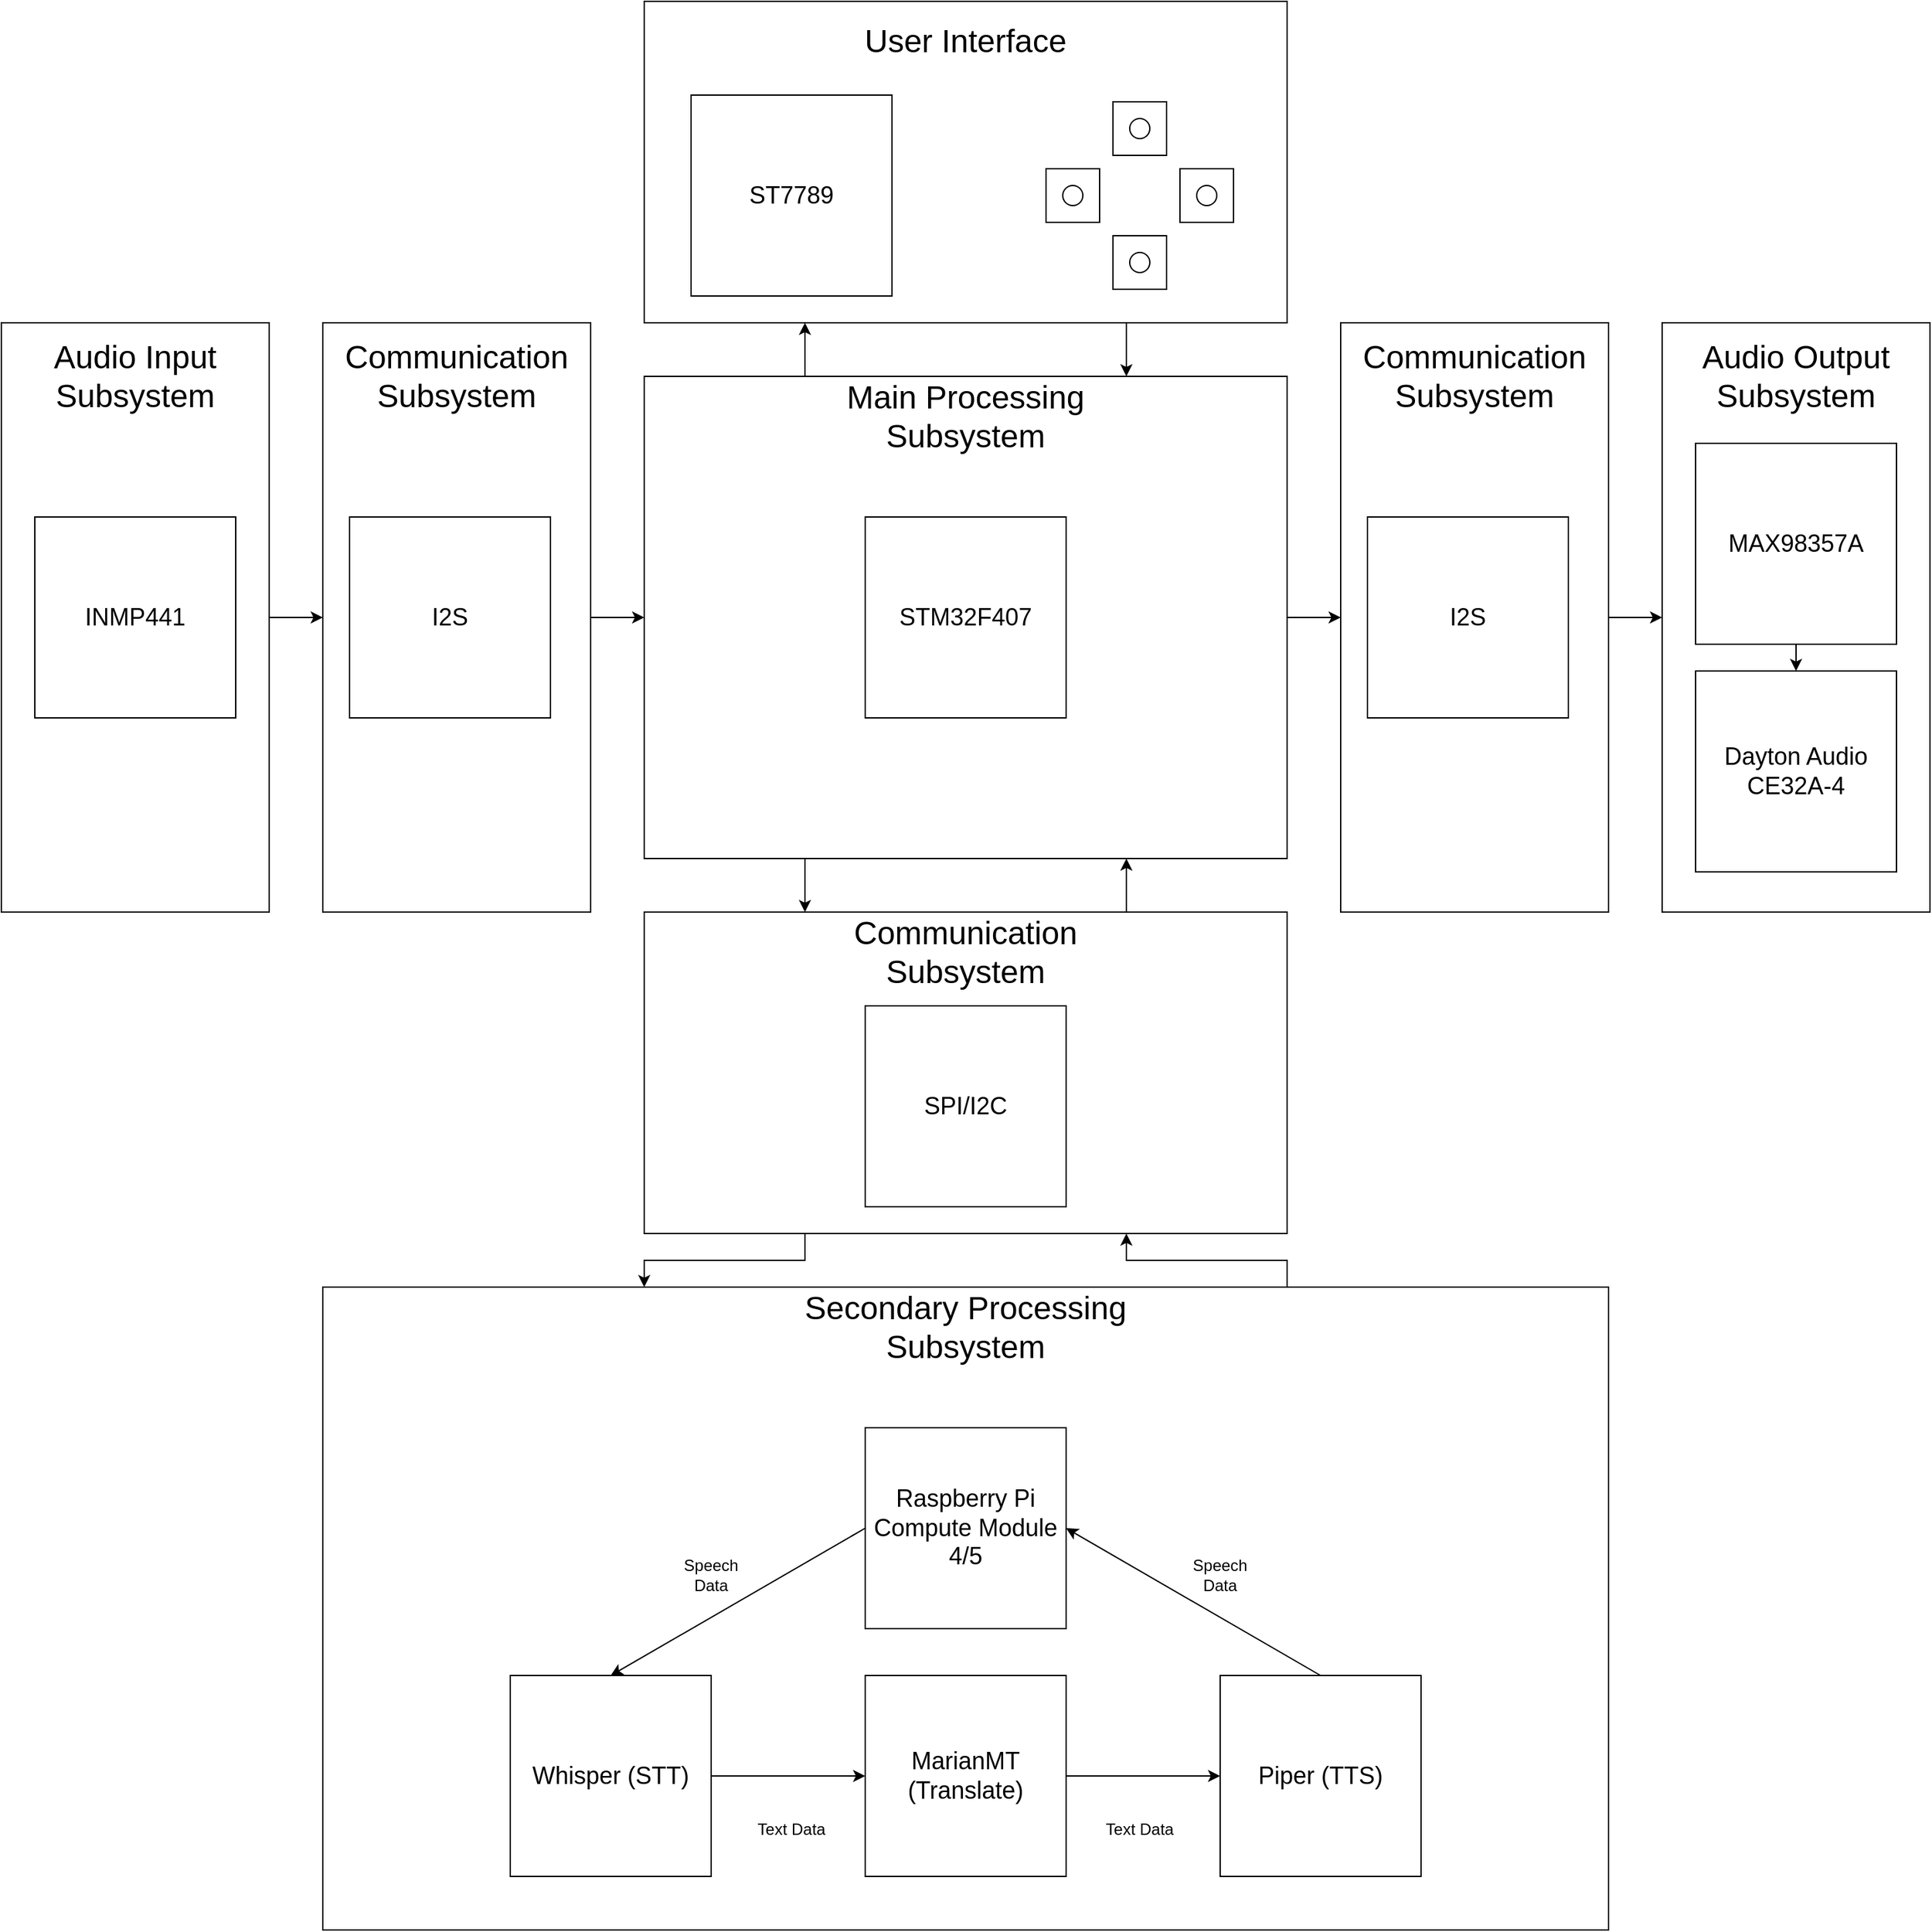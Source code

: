 <mxfile version="26.0.10">
  <diagram name="Page-1" id="KYx6GJGZJKJEIgQyoxsa">
    <mxGraphModel dx="3955" dy="1740" grid="1" gridSize="10" guides="1" tooltips="1" connect="1" arrows="1" fold="1" page="1" pageScale="1" pageWidth="850" pageHeight="1100" math="0" shadow="0">
      <root>
        <mxCell id="0" />
        <mxCell id="1" parent="0" />
        <mxCell id="-2ontFsn7m-PwmhKNquD-11" value="" style="rounded=0;whiteSpace=wrap;html=1;" vertex="1" parent="1">
          <mxGeometry x="1200" y="440" width="200" height="440" as="geometry" />
        </mxCell>
        <mxCell id="-2ontFsn7m-PwmhKNquD-26" style="edgeStyle=orthogonalEdgeStyle;rounded=0;orthogonalLoop=1;jettySize=auto;html=1;exitX=0;exitY=0.25;exitDx=0;exitDy=0;entryX=0;entryY=0.5;entryDx=0;entryDy=0;" edge="1" parent="1" source="-2ontFsn7m-PwmhKNquD-2" target="-2ontFsn7m-PwmhKNquD-3">
          <mxGeometry relative="1" as="geometry">
            <Array as="points">
              <mxPoint x="530" y="570" />
              <mxPoint x="530" y="700" />
              <mxPoint x="570" y="700" />
              <mxPoint x="570" y="660" />
            </Array>
          </mxGeometry>
        </mxCell>
        <mxCell id="-2ontFsn7m-PwmhKNquD-36" style="edgeStyle=orthogonalEdgeStyle;rounded=0;orthogonalLoop=1;jettySize=auto;html=1;exitX=0.25;exitY=1;exitDx=0;exitDy=0;entryX=0.25;entryY=0;entryDx=0;entryDy=0;" edge="1" parent="1" source="-2ontFsn7m-PwmhKNquD-2" target="-2ontFsn7m-PwmhKNquD-17">
          <mxGeometry relative="1" as="geometry" />
        </mxCell>
        <mxCell id="-2ontFsn7m-PwmhKNquD-47" style="edgeStyle=orthogonalEdgeStyle;rounded=0;orthogonalLoop=1;jettySize=auto;html=1;exitX=1;exitY=0.5;exitDx=0;exitDy=0;entryX=0;entryY=0.5;entryDx=0;entryDy=0;" edge="1" parent="1" source="-2ontFsn7m-PwmhKNquD-2" target="-2ontFsn7m-PwmhKNquD-42">
          <mxGeometry relative="1" as="geometry" />
        </mxCell>
        <mxCell id="-2ontFsn7m-PwmhKNquD-79" style="edgeStyle=orthogonalEdgeStyle;rounded=0;orthogonalLoop=1;jettySize=auto;html=1;exitX=0.25;exitY=0;exitDx=0;exitDy=0;entryX=0.25;entryY=1;entryDx=0;entryDy=0;" edge="1" parent="1" source="-2ontFsn7m-PwmhKNquD-2" target="-2ontFsn7m-PwmhKNquD-68">
          <mxGeometry relative="1" as="geometry" />
        </mxCell>
        <mxCell id="-2ontFsn7m-PwmhKNquD-2" value="" style="rounded=0;whiteSpace=wrap;html=1;align=left;movable=1;resizable=1;rotatable=1;deletable=1;editable=1;locked=0;connectable=1;" vertex="1" parent="1">
          <mxGeometry x="440" y="480" width="480" height="360" as="geometry" />
        </mxCell>
        <mxCell id="-2ontFsn7m-PwmhKNquD-3" value="&lt;font style=&quot;font-size: 18px;&quot;&gt;STM32F407&lt;/font&gt;" style="whiteSpace=wrap;html=1;aspect=fixed;movable=1;resizable=1;rotatable=1;deletable=1;editable=1;locked=0;connectable=1;" vertex="1" parent="1">
          <mxGeometry x="605" y="585" width="150" height="150" as="geometry" />
        </mxCell>
        <mxCell id="-2ontFsn7m-PwmhKNquD-4" value="&lt;div style=&quot;&quot;&gt;&lt;span style=&quot;background-color: transparent; color: light-dark(rgb(0, 0, 0), rgb(255, 255, 255));&quot;&gt;&lt;font style=&quot;font-size: 24px;&quot;&gt;Main Processing Subsystem&lt;/font&gt;&lt;/span&gt;&lt;/div&gt;" style="text;html=1;align=center;verticalAlign=middle;whiteSpace=wrap;rounded=0;movable=1;resizable=1;rotatable=1;deletable=1;editable=1;locked=0;connectable=1;" vertex="1" parent="1">
          <mxGeometry x="540" y="490" width="280" height="40" as="geometry" />
        </mxCell>
        <mxCell id="-2ontFsn7m-PwmhKNquD-45" style="edgeStyle=orthogonalEdgeStyle;rounded=0;orthogonalLoop=1;jettySize=auto;html=1;exitX=1;exitY=0.5;exitDx=0;exitDy=0;entryX=0;entryY=0.5;entryDx=0;entryDy=0;" edge="1" parent="1" source="-2ontFsn7m-PwmhKNquD-13" target="-2ontFsn7m-PwmhKNquD-39">
          <mxGeometry relative="1" as="geometry" />
        </mxCell>
        <mxCell id="-2ontFsn7m-PwmhKNquD-13" value="" style="rounded=0;whiteSpace=wrap;html=1;" vertex="1" parent="1">
          <mxGeometry x="-40" y="440" width="200" height="440" as="geometry" />
        </mxCell>
        <mxCell id="-2ontFsn7m-PwmhKNquD-14" value="&lt;font style=&quot;font-size: 24px;&quot;&gt;Audio Input Subsystem&lt;/font&gt;" style="text;html=1;align=center;verticalAlign=middle;whiteSpace=wrap;rounded=0;" vertex="1" parent="1">
          <mxGeometry x="-40" y="440" width="200" height="80" as="geometry" />
        </mxCell>
        <mxCell id="-2ontFsn7m-PwmhKNquD-16" value="&lt;font style=&quot;font-size: 24px;&quot;&gt;Audio Output Subsystem&lt;/font&gt;" style="text;html=1;align=center;verticalAlign=middle;whiteSpace=wrap;rounded=0;" vertex="1" parent="1">
          <mxGeometry x="1200" y="440" width="200" height="80" as="geometry" />
        </mxCell>
        <mxCell id="-2ontFsn7m-PwmhKNquD-37" style="edgeStyle=orthogonalEdgeStyle;rounded=0;orthogonalLoop=1;jettySize=auto;html=1;exitX=0.75;exitY=0;exitDx=0;exitDy=0;entryX=0.75;entryY=1;entryDx=0;entryDy=0;" edge="1" parent="1" source="-2ontFsn7m-PwmhKNquD-17" target="-2ontFsn7m-PwmhKNquD-2">
          <mxGeometry relative="1" as="geometry" />
        </mxCell>
        <mxCell id="-2ontFsn7m-PwmhKNquD-53" style="edgeStyle=orthogonalEdgeStyle;rounded=0;orthogonalLoop=1;jettySize=auto;html=1;exitX=0.25;exitY=1;exitDx=0;exitDy=0;entryX=0.25;entryY=0;entryDx=0;entryDy=0;" edge="1" parent="1" source="-2ontFsn7m-PwmhKNquD-17" target="-2ontFsn7m-PwmhKNquD-49">
          <mxGeometry relative="1" as="geometry" />
        </mxCell>
        <mxCell id="-2ontFsn7m-PwmhKNquD-17" value="" style="rounded=0;whiteSpace=wrap;html=1;" vertex="1" parent="1">
          <mxGeometry x="440" y="880" width="480" height="240" as="geometry" />
        </mxCell>
        <mxCell id="-2ontFsn7m-PwmhKNquD-18" value="&lt;font style=&quot;font-size: 24px;&quot;&gt;Communication Subsystem&lt;/font&gt;" style="text;html=1;align=center;verticalAlign=middle;whiteSpace=wrap;rounded=0;" vertex="1" parent="1">
          <mxGeometry x="585" y="890" width="190" height="40" as="geometry" />
        </mxCell>
        <mxCell id="-2ontFsn7m-PwmhKNquD-19" value="&lt;font style=&quot;font-size: 18px;&quot;&gt;INMP441&lt;/font&gt;" style="whiteSpace=wrap;html=1;aspect=fixed;movable=1;resizable=1;rotatable=1;deletable=1;editable=1;locked=0;connectable=1;" vertex="1" parent="1">
          <mxGeometry x="-15" y="585" width="150" height="150" as="geometry" />
        </mxCell>
        <mxCell id="-2ontFsn7m-PwmhKNquD-22" style="edgeStyle=orthogonalEdgeStyle;rounded=0;orthogonalLoop=1;jettySize=auto;html=1;exitX=0.5;exitY=1;exitDx=0;exitDy=0;entryX=0.5;entryY=0;entryDx=0;entryDy=0;" edge="1" parent="1" source="-2ontFsn7m-PwmhKNquD-20" target="-2ontFsn7m-PwmhKNquD-21">
          <mxGeometry relative="1" as="geometry" />
        </mxCell>
        <mxCell id="-2ontFsn7m-PwmhKNquD-20" value="&lt;font style=&quot;font-size: 18px;&quot;&gt;MAX98357A&lt;/font&gt;" style="whiteSpace=wrap;html=1;aspect=fixed;movable=1;resizable=1;rotatable=1;deletable=1;editable=1;locked=0;connectable=1;" vertex="1" parent="1">
          <mxGeometry x="1225" y="530" width="150" height="150" as="geometry" />
        </mxCell>
        <mxCell id="-2ontFsn7m-PwmhKNquD-21" value="&lt;font style=&quot;font-size: 18px;&quot;&gt;Dayton Audio CE32A-4&lt;/font&gt;" style="whiteSpace=wrap;html=1;aspect=fixed;movable=1;resizable=1;rotatable=1;deletable=1;editable=1;locked=0;connectable=1;" vertex="1" parent="1">
          <mxGeometry x="1225" y="700" width="150" height="150" as="geometry" />
        </mxCell>
        <mxCell id="-2ontFsn7m-PwmhKNquD-38" value="&lt;font style=&quot;font-size: 18px;&quot;&gt;SPI/I2C&lt;/font&gt;" style="whiteSpace=wrap;html=1;aspect=fixed;movable=1;resizable=1;rotatable=1;deletable=1;editable=1;locked=0;connectable=1;" vertex="1" parent="1">
          <mxGeometry x="605" y="950" width="150" height="150" as="geometry" />
        </mxCell>
        <mxCell id="-2ontFsn7m-PwmhKNquD-46" style="edgeStyle=orthogonalEdgeStyle;rounded=0;orthogonalLoop=1;jettySize=auto;html=1;exitX=1;exitY=0.5;exitDx=0;exitDy=0;entryX=0;entryY=0.5;entryDx=0;entryDy=0;" edge="1" parent="1" source="-2ontFsn7m-PwmhKNquD-39" target="-2ontFsn7m-PwmhKNquD-2">
          <mxGeometry relative="1" as="geometry" />
        </mxCell>
        <mxCell id="-2ontFsn7m-PwmhKNquD-39" value="" style="rounded=0;whiteSpace=wrap;html=1;" vertex="1" parent="1">
          <mxGeometry x="200" y="440" width="200" height="440" as="geometry" />
        </mxCell>
        <mxCell id="-2ontFsn7m-PwmhKNquD-40" value="&lt;font style=&quot;font-size: 24px;&quot;&gt;Communication Subsystem&lt;/font&gt;" style="text;html=1;align=center;verticalAlign=middle;whiteSpace=wrap;rounded=0;" vertex="1" parent="1">
          <mxGeometry x="200" y="440" width="200" height="80" as="geometry" />
        </mxCell>
        <mxCell id="-2ontFsn7m-PwmhKNquD-41" value="&lt;font style=&quot;font-size: 18px;&quot;&gt;I2S&lt;/font&gt;" style="whiteSpace=wrap;html=1;aspect=fixed;movable=1;resizable=1;rotatable=1;deletable=1;editable=1;locked=0;connectable=1;" vertex="1" parent="1">
          <mxGeometry x="220" y="585" width="150" height="150" as="geometry" />
        </mxCell>
        <mxCell id="-2ontFsn7m-PwmhKNquD-48" style="edgeStyle=orthogonalEdgeStyle;rounded=0;orthogonalLoop=1;jettySize=auto;html=1;exitX=1;exitY=0.5;exitDx=0;exitDy=0;entryX=0;entryY=0.5;entryDx=0;entryDy=0;" edge="1" parent="1" source="-2ontFsn7m-PwmhKNquD-42" target="-2ontFsn7m-PwmhKNquD-11">
          <mxGeometry relative="1" as="geometry" />
        </mxCell>
        <mxCell id="-2ontFsn7m-PwmhKNquD-42" value="" style="rounded=0;whiteSpace=wrap;html=1;" vertex="1" parent="1">
          <mxGeometry x="960" y="440" width="200" height="440" as="geometry" />
        </mxCell>
        <mxCell id="-2ontFsn7m-PwmhKNquD-43" value="&lt;font style=&quot;font-size: 24px;&quot;&gt;Communication Subsystem&lt;/font&gt;" style="text;html=1;align=center;verticalAlign=middle;whiteSpace=wrap;rounded=0;" vertex="1" parent="1">
          <mxGeometry x="960" y="440" width="200" height="80" as="geometry" />
        </mxCell>
        <mxCell id="-2ontFsn7m-PwmhKNquD-44" value="&lt;font style=&quot;font-size: 18px;&quot;&gt;I2S&lt;/font&gt;" style="whiteSpace=wrap;html=1;aspect=fixed;movable=1;resizable=1;rotatable=1;deletable=1;editable=1;locked=0;connectable=1;" vertex="1" parent="1">
          <mxGeometry x="980" y="585" width="150" height="150" as="geometry" />
        </mxCell>
        <mxCell id="-2ontFsn7m-PwmhKNquD-54" style="edgeStyle=orthogonalEdgeStyle;rounded=0;orthogonalLoop=1;jettySize=auto;html=1;exitX=0.75;exitY=0;exitDx=0;exitDy=0;entryX=0.75;entryY=1;entryDx=0;entryDy=0;" edge="1" parent="1" source="-2ontFsn7m-PwmhKNquD-49" target="-2ontFsn7m-PwmhKNquD-17">
          <mxGeometry relative="1" as="geometry" />
        </mxCell>
        <mxCell id="-2ontFsn7m-PwmhKNquD-49" value="" style="rounded=0;whiteSpace=wrap;html=1;align=left;movable=1;resizable=1;rotatable=1;deletable=1;editable=1;locked=0;connectable=1;" vertex="1" parent="1">
          <mxGeometry x="200" y="1160" width="960" height="480" as="geometry" />
        </mxCell>
        <mxCell id="-2ontFsn7m-PwmhKNquD-55" value="&lt;div style=&quot;&quot;&gt;&lt;span style=&quot;background-color: transparent; color: light-dark(rgb(0, 0, 0), rgb(255, 255, 255));&quot;&gt;&lt;font style=&quot;font-size: 24px;&quot;&gt;Secondary Processing Subsystem&lt;/font&gt;&lt;/span&gt;&lt;/div&gt;" style="text;html=1;align=center;verticalAlign=middle;whiteSpace=wrap;rounded=0;movable=1;resizable=1;rotatable=1;deletable=1;editable=1;locked=0;connectable=1;" vertex="1" parent="1">
          <mxGeometry x="540" y="1170" width="280" height="40" as="geometry" />
        </mxCell>
        <mxCell id="-2ontFsn7m-PwmhKNquD-60" style="rounded=0;orthogonalLoop=1;jettySize=auto;html=1;exitX=0;exitY=0.5;exitDx=0;exitDy=0;entryX=0.5;entryY=0;entryDx=0;entryDy=0;" edge="1" parent="1" source="-2ontFsn7m-PwmhKNquD-56" target="-2ontFsn7m-PwmhKNquD-58">
          <mxGeometry relative="1" as="geometry" />
        </mxCell>
        <mxCell id="-2ontFsn7m-PwmhKNquD-56" value="&lt;font style=&quot;font-size: 18px;&quot;&gt;Raspberry Pi Compute Module 4/5&lt;/font&gt;" style="whiteSpace=wrap;html=1;aspect=fixed;movable=1;resizable=1;rotatable=1;deletable=1;editable=1;locked=0;connectable=1;" vertex="1" parent="1">
          <mxGeometry x="605" y="1265" width="150" height="150" as="geometry" />
        </mxCell>
        <mxCell id="-2ontFsn7m-PwmhKNquD-62" style="edgeStyle=orthogonalEdgeStyle;rounded=0;orthogonalLoop=1;jettySize=auto;html=1;exitX=1;exitY=0.5;exitDx=0;exitDy=0;entryX=0;entryY=0.5;entryDx=0;entryDy=0;" edge="1" parent="1" source="-2ontFsn7m-PwmhKNquD-57" target="-2ontFsn7m-PwmhKNquD-59">
          <mxGeometry relative="1" as="geometry" />
        </mxCell>
        <mxCell id="-2ontFsn7m-PwmhKNquD-57" value="&lt;font style=&quot;font-size: 18px;&quot;&gt;MarianMT (Translate)&lt;/font&gt;" style="whiteSpace=wrap;html=1;aspect=fixed;movable=1;resizable=1;rotatable=1;deletable=1;editable=1;locked=0;connectable=1;" vertex="1" parent="1">
          <mxGeometry x="605" y="1450" width="150" height="150" as="geometry" />
        </mxCell>
        <mxCell id="-2ontFsn7m-PwmhKNquD-61" style="edgeStyle=orthogonalEdgeStyle;rounded=0;orthogonalLoop=1;jettySize=auto;html=1;exitX=1;exitY=0.5;exitDx=0;exitDy=0;entryX=0;entryY=0.5;entryDx=0;entryDy=0;" edge="1" parent="1" source="-2ontFsn7m-PwmhKNquD-58" target="-2ontFsn7m-PwmhKNquD-57">
          <mxGeometry relative="1" as="geometry" />
        </mxCell>
        <mxCell id="-2ontFsn7m-PwmhKNquD-58" value="&lt;span style=&quot;font-size: 18px;&quot;&gt;Whisper (STT)&lt;/span&gt;" style="whiteSpace=wrap;html=1;aspect=fixed;movable=1;resizable=1;rotatable=1;deletable=1;editable=1;locked=0;connectable=1;" vertex="1" parent="1">
          <mxGeometry x="340" y="1450" width="150" height="150" as="geometry" />
        </mxCell>
        <mxCell id="-2ontFsn7m-PwmhKNquD-63" style="rounded=0;orthogonalLoop=1;jettySize=auto;html=1;exitX=0.5;exitY=0;exitDx=0;exitDy=0;entryX=1;entryY=0.5;entryDx=0;entryDy=0;" edge="1" parent="1" source="-2ontFsn7m-PwmhKNquD-59" target="-2ontFsn7m-PwmhKNquD-56">
          <mxGeometry relative="1" as="geometry" />
        </mxCell>
        <mxCell id="-2ontFsn7m-PwmhKNquD-59" value="&lt;span style=&quot;font-size: 18px;&quot;&gt;Piper (TTS)&lt;/span&gt;" style="whiteSpace=wrap;html=1;aspect=fixed;movable=1;resizable=1;rotatable=1;deletable=1;editable=1;locked=0;connectable=1;" vertex="1" parent="1">
          <mxGeometry x="870" y="1450" width="150" height="150" as="geometry" />
        </mxCell>
        <mxCell id="-2ontFsn7m-PwmhKNquD-64" value="Speech Data" style="text;html=1;align=center;verticalAlign=middle;whiteSpace=wrap;rounded=0;" vertex="1" parent="1">
          <mxGeometry x="460" y="1360" width="60" height="30" as="geometry" />
        </mxCell>
        <mxCell id="-2ontFsn7m-PwmhKNquD-65" value="Text Data" style="text;html=1;align=center;verticalAlign=middle;whiteSpace=wrap;rounded=0;" vertex="1" parent="1">
          <mxGeometry x="520" y="1550" width="60" height="30" as="geometry" />
        </mxCell>
        <mxCell id="-2ontFsn7m-PwmhKNquD-66" value="Text Data" style="text;html=1;align=center;verticalAlign=middle;whiteSpace=wrap;rounded=0;" vertex="1" parent="1">
          <mxGeometry x="780" y="1550" width="60" height="30" as="geometry" />
        </mxCell>
        <mxCell id="-2ontFsn7m-PwmhKNquD-67" value="Speech Data" style="text;html=1;align=center;verticalAlign=middle;whiteSpace=wrap;rounded=0;" vertex="1" parent="1">
          <mxGeometry x="840" y="1360" width="60" height="30" as="geometry" />
        </mxCell>
        <mxCell id="-2ontFsn7m-PwmhKNquD-80" style="edgeStyle=orthogonalEdgeStyle;rounded=0;orthogonalLoop=1;jettySize=auto;html=1;exitX=0.75;exitY=1;exitDx=0;exitDy=0;entryX=0.75;entryY=0;entryDx=0;entryDy=0;" edge="1" parent="1" source="-2ontFsn7m-PwmhKNquD-68" target="-2ontFsn7m-PwmhKNquD-2">
          <mxGeometry relative="1" as="geometry" />
        </mxCell>
        <mxCell id="-2ontFsn7m-PwmhKNquD-68" value="" style="rounded=0;whiteSpace=wrap;html=1;" vertex="1" parent="1">
          <mxGeometry x="440" y="200" width="480" height="240" as="geometry" />
        </mxCell>
        <mxCell id="-2ontFsn7m-PwmhKNquD-69" value="&lt;font style=&quot;font-size: 24px;&quot;&gt;User Interface&lt;/font&gt;" style="text;html=1;align=center;verticalAlign=middle;whiteSpace=wrap;rounded=0;" vertex="1" parent="1">
          <mxGeometry x="585" y="210" width="190" height="40" as="geometry" />
        </mxCell>
        <mxCell id="-2ontFsn7m-PwmhKNquD-70" value="&lt;font style=&quot;font-size: 18px;&quot;&gt;ST7789&lt;/font&gt;" style="whiteSpace=wrap;html=1;aspect=fixed;movable=1;resizable=1;rotatable=1;deletable=1;editable=1;locked=0;connectable=1;" vertex="1" parent="1">
          <mxGeometry x="475" y="270" width="150" height="150" as="geometry" />
        </mxCell>
        <mxCell id="-2ontFsn7m-PwmhKNquD-71" value="" style="whiteSpace=wrap;html=1;aspect=fixed;" vertex="1" parent="1">
          <mxGeometry x="790" y="275" width="40" height="40" as="geometry" />
        </mxCell>
        <mxCell id="-2ontFsn7m-PwmhKNquD-72" value="" style="whiteSpace=wrap;html=1;aspect=fixed;" vertex="1" parent="1">
          <mxGeometry x="740" y="325" width="40" height="40" as="geometry" />
        </mxCell>
        <mxCell id="-2ontFsn7m-PwmhKNquD-73" value="" style="whiteSpace=wrap;html=1;aspect=fixed;" vertex="1" parent="1">
          <mxGeometry x="840" y="325" width="40" height="40" as="geometry" />
        </mxCell>
        <mxCell id="-2ontFsn7m-PwmhKNquD-74" value="" style="whiteSpace=wrap;html=1;aspect=fixed;" vertex="1" parent="1">
          <mxGeometry x="790" y="375" width="40" height="40" as="geometry" />
        </mxCell>
        <mxCell id="-2ontFsn7m-PwmhKNquD-75" value="" style="ellipse;whiteSpace=wrap;html=1;aspect=fixed;" vertex="1" parent="1">
          <mxGeometry x="802.5" y="287.5" width="15" height="15" as="geometry" />
        </mxCell>
        <mxCell id="-2ontFsn7m-PwmhKNquD-76" value="" style="ellipse;whiteSpace=wrap;html=1;aspect=fixed;" vertex="1" parent="1">
          <mxGeometry x="802.5" y="387.5" width="15" height="15" as="geometry" />
        </mxCell>
        <mxCell id="-2ontFsn7m-PwmhKNquD-77" value="" style="ellipse;whiteSpace=wrap;html=1;aspect=fixed;" vertex="1" parent="1">
          <mxGeometry x="752.5" y="337.5" width="15" height="15" as="geometry" />
        </mxCell>
        <mxCell id="-2ontFsn7m-PwmhKNquD-78" value="" style="ellipse;whiteSpace=wrap;html=1;aspect=fixed;" vertex="1" parent="1">
          <mxGeometry x="852.5" y="337.5" width="15" height="15" as="geometry" />
        </mxCell>
      </root>
    </mxGraphModel>
  </diagram>
</mxfile>
